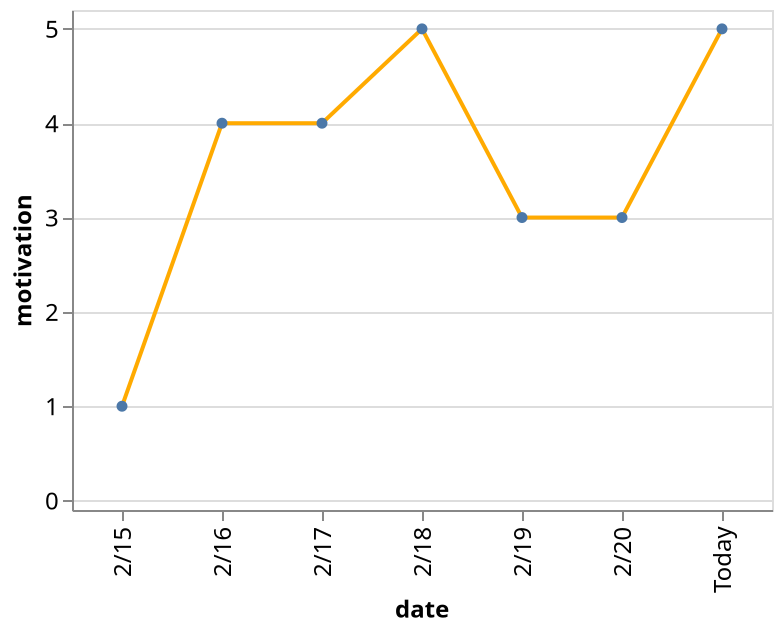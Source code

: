 {
  "config": {
    "view": {
      "continuousWidth": 400,
      "continuousHeight": 300
    },
    "axis": {
      "labelFontSize": 12,
      "titleFontSize": 12
    }
  },
  "data": {
    "name": "data-aac2a29e1b23308d5471fb5222ef6c6c"
  },
  "mark": {
    "type": "line",
    "color": "#FFAA00",
    "point": true
  },
  "encoding": {
    "x": {
      "field": "date",
      "type": "nominal"
    },
    "y": {
      "field": "motivation",
      "scale": {
        "domain": [
          -0.1,
          5.2
        ]
      },
      "type": "quantitative"
    }
  },
  "height": 250,
  "width": 350,
  "$schema": "https://vega.github.io/schema/vega-lite/v5.json",
  "datasets": {
    "data-aac2a29e1b23308d5471fb5222ef6c6c": [
      {
        "date": "2/15",
        "motivation": 1
      },
      {
        "date": "2/16",
        "motivation": 4
      },
      {
        "date": "2/17",
        "motivation": 4
      },
      {
        "date": "2/18",
        "motivation": 5
      },
      {
        "date": "2/19",
        "motivation": 3
      },
      {
        "date": "2/20",
        "motivation": 3
      },
      {
        "date": "Today",
        "motivation": 5
      }
    ]
  }
}